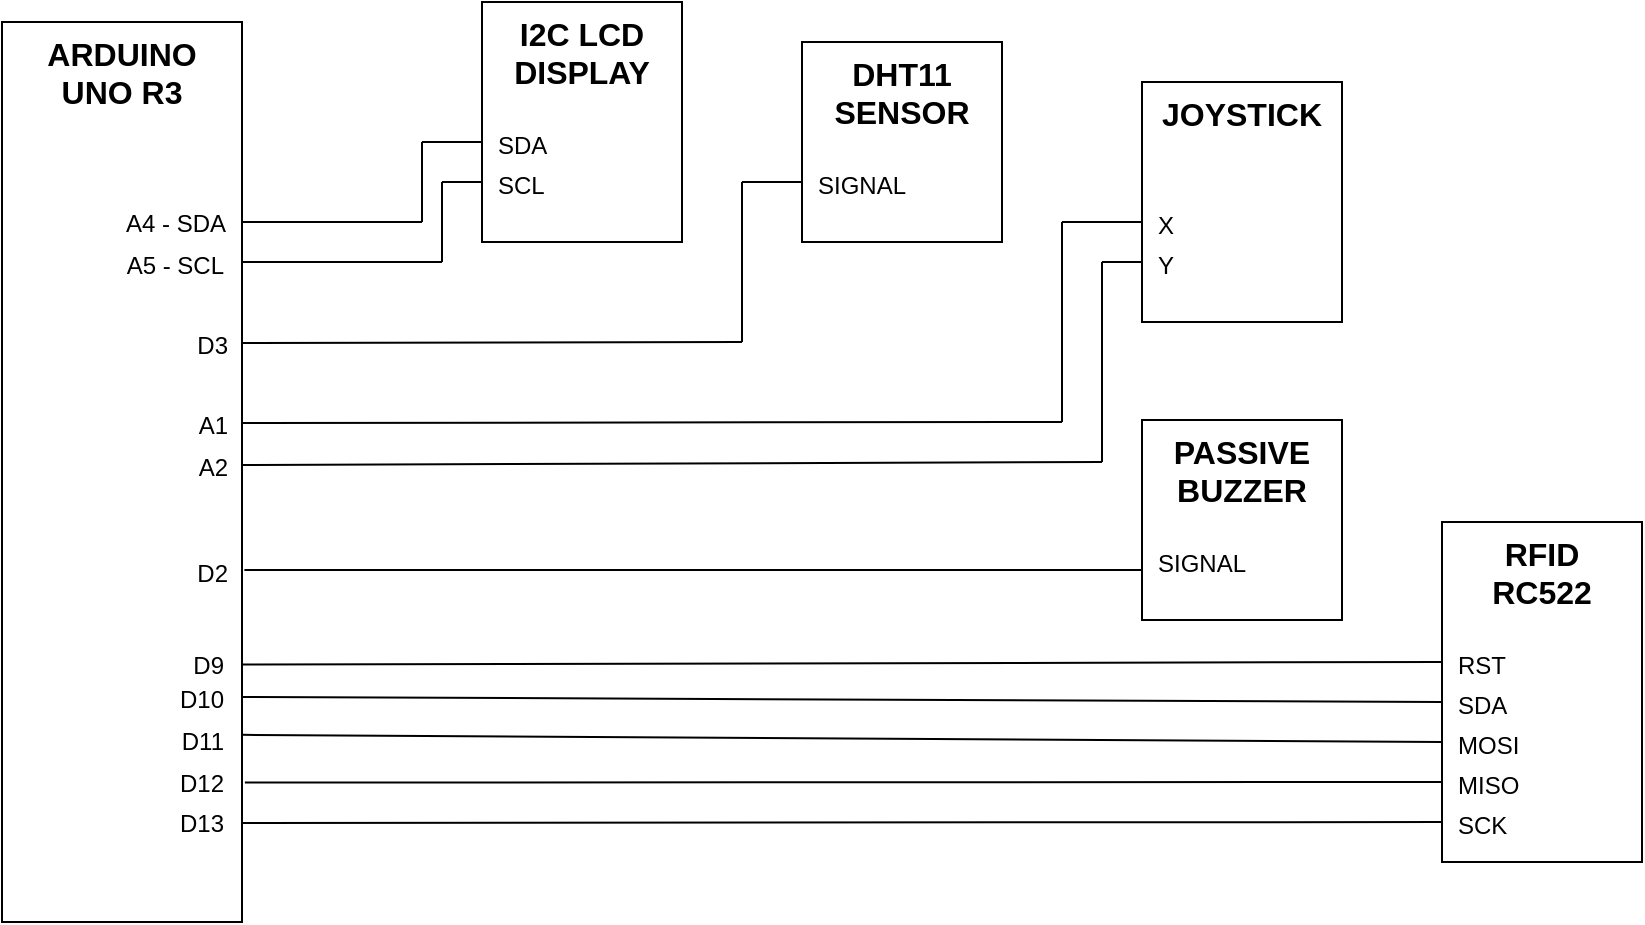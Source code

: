 <mxfile version="24.6.2" type="device">
  <diagram name="Page-1" id="16e2658f-23c8-b752-8be9-c03fbebb8bbe">
    <mxGraphModel dx="993" dy="1097" grid="1" gridSize="10" guides="1" tooltips="1" connect="1" arrows="1" fold="1" page="1" pageScale="1" pageWidth="1100" pageHeight="850" background="none" math="0" shadow="0">
      <root>
        <mxCell id="0" />
        <mxCell id="1" parent="0" />
        <mxCell id="kKuWqt6EDimaRMjclbAV-14" value="" style="rounded=0;whiteSpace=wrap;html=1;" vertex="1" parent="1">
          <mxGeometry x="320" y="40" width="100" height="120" as="geometry" />
        </mxCell>
        <mxCell id="kKuWqt6EDimaRMjclbAV-17" value="&lt;font style=&quot;font-size: 12px;&quot;&gt;SDA&lt;/font&gt;" style="text;html=1;align=left;verticalAlign=bottom;whiteSpace=wrap;rounded=0;fillColor=none;spacing=0;spacingRight=8;fontSize=14;spacingLeft=8;" vertex="1" parent="1">
          <mxGeometry x="320" y="100" width="120" height="20" as="geometry" />
        </mxCell>
        <mxCell id="kKuWqt6EDimaRMjclbAV-18" value="&lt;font style=&quot;font-size: 12px;&quot;&gt;SCL&lt;/font&gt;" style="text;html=1;align=left;verticalAlign=bottom;whiteSpace=wrap;rounded=0;fillColor=none;spacing=0;spacingRight=8;fontSize=14;spacingLeft=8;" vertex="1" parent="1">
          <mxGeometry x="320" y="120" width="120" height="20" as="geometry" />
        </mxCell>
        <mxCell id="kKuWqt6EDimaRMjclbAV-19" value="&lt;div style=&quot;border-color: var(--border-color);&quot;&gt;I2C LCD DISPLAY&lt;/div&gt;" style="text;html=1;align=center;verticalAlign=top;whiteSpace=wrap;rounded=0;fontSize=16;fontStyle=1;spacingTop=0;" vertex="1" parent="1">
          <mxGeometry x="320" y="40" width="100" height="50" as="geometry" />
        </mxCell>
        <mxCell id="kKuWqt6EDimaRMjclbAV-22" value="" style="endArrow=none;html=1;rounded=0;exitX=1;exitY=0.5;exitDx=0;exitDy=0;" edge="1" parent="1" source="kKuWqt6EDimaRMjclbAV-5">
          <mxGeometry width="50" height="50" relative="1" as="geometry">
            <mxPoint x="230" y="240" as="sourcePoint" />
            <mxPoint x="290" y="150" as="targetPoint" />
          </mxGeometry>
        </mxCell>
        <mxCell id="kKuWqt6EDimaRMjclbAV-23" value="" style="endArrow=none;html=1;rounded=0;" edge="1" parent="1">
          <mxGeometry width="50" height="50" relative="1" as="geometry">
            <mxPoint x="290" y="150" as="sourcePoint" />
            <mxPoint x="290" y="110" as="targetPoint" />
          </mxGeometry>
        </mxCell>
        <mxCell id="kKuWqt6EDimaRMjclbAV-24" value="" style="endArrow=none;html=1;rounded=0;exitX=0;exitY=0.5;exitDx=0;exitDy=0;" edge="1" parent="1" source="kKuWqt6EDimaRMjclbAV-17">
          <mxGeometry width="50" height="50" relative="1" as="geometry">
            <mxPoint x="290" y="160" as="sourcePoint" />
            <mxPoint x="290" y="110" as="targetPoint" />
          </mxGeometry>
        </mxCell>
        <mxCell id="kKuWqt6EDimaRMjclbAV-25" value="" style="endArrow=none;html=1;rounded=0;exitX=1;exitY=0.5;exitDx=0;exitDy=0;" edge="1" parent="1">
          <mxGeometry width="50" height="50" relative="1" as="geometry">
            <mxPoint x="200" y="170" as="sourcePoint" />
            <mxPoint x="300" y="170" as="targetPoint" />
          </mxGeometry>
        </mxCell>
        <mxCell id="kKuWqt6EDimaRMjclbAV-26" value="" style="endArrow=none;html=1;rounded=0;" edge="1" parent="1">
          <mxGeometry width="50" height="50" relative="1" as="geometry">
            <mxPoint x="300" y="170" as="sourcePoint" />
            <mxPoint x="300" y="130" as="targetPoint" />
          </mxGeometry>
        </mxCell>
        <mxCell id="kKuWqt6EDimaRMjclbAV-27" value="" style="endArrow=none;html=1;rounded=0;exitX=0;exitY=0.5;exitDx=0;exitDy=0;" edge="1" parent="1">
          <mxGeometry width="50" height="50" relative="1" as="geometry">
            <mxPoint x="320" y="130" as="sourcePoint" />
            <mxPoint x="300" y="130" as="targetPoint" />
          </mxGeometry>
        </mxCell>
        <mxCell id="kKuWqt6EDimaRMjclbAV-35" value="" style="endArrow=none;html=1;rounded=0;exitX=1;exitY=0.5;exitDx=0;exitDy=0;" edge="1" parent="1" source="kKuWqt6EDimaRMjclbAV-34">
          <mxGeometry width="50" height="50" relative="1" as="geometry">
            <mxPoint x="340" y="250" as="sourcePoint" />
            <mxPoint x="450" y="210" as="targetPoint" />
          </mxGeometry>
        </mxCell>
        <mxCell id="kKuWqt6EDimaRMjclbAV-36" value="" style="endArrow=none;html=1;rounded=0;" edge="1" parent="1">
          <mxGeometry width="50" height="50" relative="1" as="geometry">
            <mxPoint x="450" y="130" as="sourcePoint" />
            <mxPoint x="450" y="210" as="targetPoint" />
          </mxGeometry>
        </mxCell>
        <mxCell id="kKuWqt6EDimaRMjclbAV-37" value="" style="endArrow=none;html=1;rounded=0;" edge="1" parent="1">
          <mxGeometry width="50" height="50" relative="1" as="geometry">
            <mxPoint x="450" y="130" as="sourcePoint" />
            <mxPoint x="480" y="130" as="targetPoint" />
          </mxGeometry>
        </mxCell>
        <mxCell id="kKuWqt6EDimaRMjclbAV-42" value="" style="group" vertex="1" connectable="0" parent="1">
          <mxGeometry x="480" y="60" width="120" height="100" as="geometry" />
        </mxCell>
        <mxCell id="kKuWqt6EDimaRMjclbAV-28" value="" style="rounded=0;whiteSpace=wrap;html=1;" vertex="1" parent="kKuWqt6EDimaRMjclbAV-42">
          <mxGeometry width="100" height="100" as="geometry" />
        </mxCell>
        <mxCell id="kKuWqt6EDimaRMjclbAV-31" value="&lt;span style=&quot;font-size: 12px;&quot;&gt;SIGNAL&lt;/span&gt;" style="text;html=1;align=left;verticalAlign=bottom;whiteSpace=wrap;rounded=0;fillColor=none;spacing=0;spacingRight=8;fontSize=14;spacingLeft=8;" vertex="1" parent="kKuWqt6EDimaRMjclbAV-42">
          <mxGeometry y="60" width="90" height="20" as="geometry" />
        </mxCell>
        <mxCell id="kKuWqt6EDimaRMjclbAV-33" value="&lt;div style=&quot;border-color: var(--border-color);&quot;&gt;DHT11&lt;/div&gt;&lt;div style=&quot;border-color: var(--border-color);&quot;&gt;SENSOR&lt;/div&gt;" style="text;html=1;align=center;verticalAlign=top;whiteSpace=wrap;rounded=0;fontSize=16;fontStyle=1;spacingTop=0;" vertex="1" parent="kKuWqt6EDimaRMjclbAV-42">
          <mxGeometry width="100" height="50" as="geometry" />
        </mxCell>
        <mxCell id="kKuWqt6EDimaRMjclbAV-43" value="" style="group" vertex="1" connectable="0" parent="1">
          <mxGeometry x="650" y="80" width="120" height="120" as="geometry" />
        </mxCell>
        <mxCell id="kKuWqt6EDimaRMjclbAV-38" value="" style="rounded=0;whiteSpace=wrap;html=1;" vertex="1" parent="kKuWqt6EDimaRMjclbAV-43">
          <mxGeometry width="100" height="120" as="geometry" />
        </mxCell>
        <mxCell id="kKuWqt6EDimaRMjclbAV-39" value="&lt;font style=&quot;font-size: 12px;&quot;&gt;X&lt;/font&gt;" style="text;html=1;align=left;verticalAlign=bottom;whiteSpace=wrap;rounded=0;fillColor=none;spacing=0;spacingRight=8;fontSize=14;spacingLeft=8;" vertex="1" parent="kKuWqt6EDimaRMjclbAV-43">
          <mxGeometry y="60" width="120" height="20" as="geometry" />
        </mxCell>
        <mxCell id="kKuWqt6EDimaRMjclbAV-40" value="&lt;font style=&quot;font-size: 12px;&quot;&gt;Y&lt;/font&gt;" style="text;html=1;align=left;verticalAlign=bottom;whiteSpace=wrap;rounded=0;fillColor=none;spacing=0;spacingRight=8;fontSize=14;spacingLeft=8;" vertex="1" parent="kKuWqt6EDimaRMjclbAV-43">
          <mxGeometry y="80" width="120" height="20" as="geometry" />
        </mxCell>
        <mxCell id="kKuWqt6EDimaRMjclbAV-41" value="&lt;div style=&quot;border-color: var(--border-color);&quot;&gt;JOYSTICK&lt;/div&gt;" style="text;html=1;align=center;verticalAlign=top;whiteSpace=wrap;rounded=0;fontSize=16;fontStyle=1;spacingTop=0;" vertex="1" parent="kKuWqt6EDimaRMjclbAV-43">
          <mxGeometry width="100" height="50" as="geometry" />
        </mxCell>
        <mxCell id="kKuWqt6EDimaRMjclbAV-4" value="" style="rounded=0;whiteSpace=wrap;html=1;" vertex="1" parent="1">
          <mxGeometry x="80" y="50" width="120" height="450" as="geometry" />
        </mxCell>
        <mxCell id="kKuWqt6EDimaRMjclbAV-5" value="&lt;font style=&quot;font-size: 12px;&quot;&gt;A4 - SDA&lt;/font&gt;" style="text;html=1;align=right;verticalAlign=middle;whiteSpace=wrap;rounded=0;fillColor=none;spacing=0;spacingRight=8;fontSize=14;" vertex="1" parent="1">
          <mxGeometry x="80" y="140" width="120" height="20" as="geometry" />
        </mxCell>
        <mxCell id="kKuWqt6EDimaRMjclbAV-13" value="&lt;font style=&quot;font-size: 12px;&quot;&gt;A5 - SCL&lt;/font&gt;" style="text;html=1;align=right;verticalAlign=middle;whiteSpace=wrap;rounded=0;fillColor=none;spacing=0;spacingRight=8;fontSize=14;" vertex="1" parent="1">
          <mxGeometry x="80" y="160" width="118.5" height="21" as="geometry" />
        </mxCell>
        <mxCell id="kKuWqt6EDimaRMjclbAV-20" value="&lt;div style=&quot;font-size: 16px;&quot;&gt;ARDUINO&lt;/div&gt;&lt;div style=&quot;font-size: 16px;&quot;&gt;UNO R3&lt;/div&gt;" style="text;html=1;align=center;verticalAlign=top;whiteSpace=wrap;rounded=0;fontSize=16;fontStyle=1;spacingTop=0;" vertex="1" parent="1">
          <mxGeometry x="80" y="50" width="120" height="50" as="geometry" />
        </mxCell>
        <mxCell id="kKuWqt6EDimaRMjclbAV-34" value="&lt;font style=&quot;font-size: 12px;&quot;&gt;D3&lt;/font&gt;" style="text;html=1;align=right;verticalAlign=middle;whiteSpace=wrap;rounded=0;fillColor=none;spacing=0;spacingRight=8;fontSize=14;" vertex="1" parent="1">
          <mxGeometry x="81.5" y="200" width="118.5" height="21" as="geometry" />
        </mxCell>
        <mxCell id="kKuWqt6EDimaRMjclbAV-44" value="&lt;font style=&quot;font-size: 12px;&quot;&gt;A1&lt;/font&gt;" style="text;html=1;align=right;verticalAlign=middle;whiteSpace=wrap;rounded=0;fillColor=none;spacing=0;spacingRight=8;fontSize=14;" vertex="1" parent="1">
          <mxGeometry x="81.5" y="240" width="118.5" height="21" as="geometry" />
        </mxCell>
        <mxCell id="kKuWqt6EDimaRMjclbAV-45" value="&lt;font style=&quot;font-size: 12px;&quot;&gt;A2&lt;/font&gt;" style="text;html=1;align=right;verticalAlign=middle;whiteSpace=wrap;rounded=0;fillColor=none;spacing=0;spacingRight=8;fontSize=14;" vertex="1" parent="1">
          <mxGeometry x="81.5" y="261" width="118.5" height="21" as="geometry" />
        </mxCell>
        <mxCell id="kKuWqt6EDimaRMjclbAV-46" value="" style="endArrow=none;html=1;rounded=0;exitX=1;exitY=0.5;exitDx=0;exitDy=0;" edge="1" parent="1" source="kKuWqt6EDimaRMjclbAV-44">
          <mxGeometry width="50" height="50" relative="1" as="geometry">
            <mxPoint x="220" y="280" as="sourcePoint" />
            <mxPoint x="610" y="250" as="targetPoint" />
          </mxGeometry>
        </mxCell>
        <mxCell id="kKuWqt6EDimaRMjclbAV-50" value="" style="endArrow=none;html=1;rounded=0;exitX=1;exitY=0.5;exitDx=0;exitDy=0;" edge="1" parent="1" source="kKuWqt6EDimaRMjclbAV-45">
          <mxGeometry width="50" height="50" relative="1" as="geometry">
            <mxPoint x="220" y="272" as="sourcePoint" />
            <mxPoint x="630" y="270" as="targetPoint" />
          </mxGeometry>
        </mxCell>
        <mxCell id="kKuWqt6EDimaRMjclbAV-54" value="" style="rounded=0;whiteSpace=wrap;html=1;" vertex="1" parent="1">
          <mxGeometry x="800" y="300" width="100" height="170" as="geometry" />
        </mxCell>
        <mxCell id="kKuWqt6EDimaRMjclbAV-55" value="&lt;font style=&quot;font-size: 12px;&quot;&gt;RST&lt;/font&gt;" style="text;html=1;align=left;verticalAlign=bottom;whiteSpace=wrap;rounded=0;fillColor=none;spacing=0;spacingRight=8;fontSize=14;spacingLeft=8;" vertex="1" parent="1">
          <mxGeometry x="800" y="360" width="90" height="20" as="geometry" />
        </mxCell>
        <mxCell id="kKuWqt6EDimaRMjclbAV-56" value="&lt;font style=&quot;font-size: 12px;&quot;&gt;SDA&lt;/font&gt;" style="text;html=1;align=left;verticalAlign=bottom;whiteSpace=wrap;rounded=0;fillColor=none;spacing=0;spacingRight=8;fontSize=14;spacingLeft=8;" vertex="1" parent="1">
          <mxGeometry x="800" y="380" width="90" height="20" as="geometry" />
        </mxCell>
        <mxCell id="kKuWqt6EDimaRMjclbAV-57" value="&lt;div style=&quot;border-color: var(--border-color);&quot;&gt;RFID&lt;/div&gt;&lt;div style=&quot;border-color: var(--border-color);&quot;&gt;RC522&lt;/div&gt;" style="text;html=1;align=center;verticalAlign=top;whiteSpace=wrap;rounded=0;fontSize=16;fontStyle=1;spacingTop=0;" vertex="1" parent="1">
          <mxGeometry x="800" y="300" width="100" height="50" as="geometry" />
        </mxCell>
        <mxCell id="kKuWqt6EDimaRMjclbAV-58" value="&lt;font style=&quot;font-size: 12px;&quot;&gt;MOSI&lt;/font&gt;" style="text;html=1;align=left;verticalAlign=bottom;whiteSpace=wrap;rounded=0;fillColor=none;spacing=0;spacingRight=8;fontSize=14;spacingLeft=8;" vertex="1" parent="1">
          <mxGeometry x="800" y="400" width="90" height="20" as="geometry" />
        </mxCell>
        <mxCell id="kKuWqt6EDimaRMjclbAV-59" value="&lt;font style=&quot;font-size: 12px;&quot;&gt;MISO&lt;/font&gt;" style="text;html=1;align=left;verticalAlign=bottom;whiteSpace=wrap;rounded=0;fillColor=none;spacing=0;spacingRight=8;fontSize=14;spacingLeft=8;" vertex="1" parent="1">
          <mxGeometry x="800" y="420" width="90" height="20" as="geometry" />
        </mxCell>
        <mxCell id="kKuWqt6EDimaRMjclbAV-60" value="&lt;font style=&quot;font-size: 12px;&quot;&gt;SCK&lt;/font&gt;" style="text;html=1;align=left;verticalAlign=bottom;whiteSpace=wrap;rounded=0;fillColor=none;spacing=0;spacingRight=8;fontSize=14;spacingLeft=8;" vertex="1" parent="1">
          <mxGeometry x="800" y="440" width="90" height="20" as="geometry" />
        </mxCell>
        <mxCell id="kKuWqt6EDimaRMjclbAV-61" value="" style="endArrow=none;html=1;rounded=0;entryX=0;entryY=0.5;entryDx=0;entryDy=0;exitX=0.997;exitY=0.714;exitDx=0;exitDy=0;exitPerimeter=0;" edge="1" parent="1" source="kKuWqt6EDimaRMjclbAV-4" target="kKuWqt6EDimaRMjclbAV-55">
          <mxGeometry width="50" height="50" relative="1" as="geometry">
            <mxPoint x="300" y="370" as="sourcePoint" />
            <mxPoint x="600" y="370" as="targetPoint" />
          </mxGeometry>
        </mxCell>
        <mxCell id="kKuWqt6EDimaRMjclbAV-62" value="" style="endArrow=none;html=1;rounded=0;entryX=0;entryY=0.5;entryDx=0;entryDy=0;exitX=1.004;exitY=0.89;exitDx=0;exitDy=0;exitPerimeter=0;" edge="1" parent="1" source="kKuWqt6EDimaRMjclbAV-4" target="kKuWqt6EDimaRMjclbAV-60">
          <mxGeometry width="50" height="50" relative="1" as="geometry">
            <mxPoint x="440" y="449.83" as="sourcePoint" />
            <mxPoint x="640" y="449.83" as="targetPoint" />
          </mxGeometry>
        </mxCell>
        <mxCell id="kKuWqt6EDimaRMjclbAV-63" value="" style="endArrow=none;html=1;rounded=0;entryX=0;entryY=0.5;entryDx=0;entryDy=0;exitX=1;exitY=0.75;exitDx=0;exitDy=0;" edge="1" parent="1" source="kKuWqt6EDimaRMjclbAV-4" target="kKuWqt6EDimaRMjclbAV-56">
          <mxGeometry width="50" height="50" relative="1" as="geometry">
            <mxPoint x="440" y="389.83" as="sourcePoint" />
            <mxPoint x="640" y="389.83" as="targetPoint" />
          </mxGeometry>
        </mxCell>
        <mxCell id="kKuWqt6EDimaRMjclbAV-64" value="" style="endArrow=none;html=1;rounded=0;entryX=0;entryY=0.5;entryDx=0;entryDy=0;exitX=0.997;exitY=0.792;exitDx=0;exitDy=0;exitPerimeter=0;" edge="1" parent="1" source="kKuWqt6EDimaRMjclbAV-4" target="kKuWqt6EDimaRMjclbAV-58">
          <mxGeometry width="50" height="50" relative="1" as="geometry">
            <mxPoint x="440" y="409.83" as="sourcePoint" />
            <mxPoint x="640" y="409.83" as="targetPoint" />
          </mxGeometry>
        </mxCell>
        <mxCell id="kKuWqt6EDimaRMjclbAV-65" value="" style="endArrow=none;html=1;rounded=0;entryX=0;entryY=0.5;entryDx=0;entryDy=0;exitX=1.012;exitY=0.845;exitDx=0;exitDy=0;exitPerimeter=0;" edge="1" parent="1" source="kKuWqt6EDimaRMjclbAV-4" target="kKuWqt6EDimaRMjclbAV-59">
          <mxGeometry width="50" height="50" relative="1" as="geometry">
            <mxPoint x="440" y="429.83" as="sourcePoint" />
            <mxPoint x="640" y="429.83" as="targetPoint" />
          </mxGeometry>
        </mxCell>
        <mxCell id="kKuWqt6EDimaRMjclbAV-66" value="&lt;font style=&quot;font-size: 12px;&quot;&gt;D9&lt;/font&gt;" style="text;html=1;align=right;verticalAlign=middle;whiteSpace=wrap;rounded=0;fillColor=none;spacing=0;spacingRight=8;fontSize=14;" vertex="1" parent="1">
          <mxGeometry x="80" y="360" width="118.5" height="21" as="geometry" />
        </mxCell>
        <mxCell id="kKuWqt6EDimaRMjclbAV-67" value="&lt;font style=&quot;font-size: 12px;&quot;&gt;D10&lt;/font&gt;" style="text;html=1;align=right;verticalAlign=middle;whiteSpace=wrap;rounded=0;fillColor=none;spacing=0;spacingRight=8;fontSize=14;" vertex="1" parent="1">
          <mxGeometry x="80" y="377" width="118.5" height="21" as="geometry" />
        </mxCell>
        <mxCell id="kKuWqt6EDimaRMjclbAV-68" value="&lt;font style=&quot;font-size: 12px;&quot;&gt;D11&lt;/font&gt;" style="text;html=1;align=right;verticalAlign=middle;whiteSpace=wrap;rounded=0;fillColor=none;spacing=0;spacingRight=8;fontSize=14;" vertex="1" parent="1">
          <mxGeometry x="80" y="398" width="118.5" height="21" as="geometry" />
        </mxCell>
        <mxCell id="kKuWqt6EDimaRMjclbAV-69" value="&lt;font style=&quot;font-size: 12px;&quot;&gt;D12&lt;/font&gt;" style="text;html=1;align=right;verticalAlign=middle;whiteSpace=wrap;rounded=0;fillColor=none;spacing=0;spacingRight=8;fontSize=14;" vertex="1" parent="1">
          <mxGeometry x="80" y="419" width="118.5" height="21" as="geometry" />
        </mxCell>
        <mxCell id="kKuWqt6EDimaRMjclbAV-70" value="&lt;font style=&quot;font-size: 12px;&quot;&gt;D13&lt;/font&gt;" style="text;html=1;align=right;verticalAlign=middle;whiteSpace=wrap;rounded=0;fillColor=none;spacing=0;spacingRight=8;fontSize=14;" vertex="1" parent="1">
          <mxGeometry x="80" y="439" width="118.5" height="21" as="geometry" />
        </mxCell>
        <mxCell id="kKuWqt6EDimaRMjclbAV-90" value="" style="endArrow=none;html=1;rounded=0;entryX=0;entryY=0.5;entryDx=0;entryDy=0;" edge="1" parent="1" target="kKuWqt6EDimaRMjclbAV-39">
          <mxGeometry width="50" height="50" relative="1" as="geometry">
            <mxPoint x="610" y="150" as="sourcePoint" />
            <mxPoint x="690" y="350" as="targetPoint" />
          </mxGeometry>
        </mxCell>
        <mxCell id="kKuWqt6EDimaRMjclbAV-91" value="" style="endArrow=none;html=1;rounded=0;entryX=0;entryY=0.5;entryDx=0;entryDy=0;" edge="1" parent="1" target="kKuWqt6EDimaRMjclbAV-40">
          <mxGeometry width="50" height="50" relative="1" as="geometry">
            <mxPoint x="630" y="170" as="sourcePoint" />
            <mxPoint x="610" y="181" as="targetPoint" />
          </mxGeometry>
        </mxCell>
        <mxCell id="kKuWqt6EDimaRMjclbAV-92" value="" style="endArrow=none;html=1;rounded=0;" edge="1" parent="1">
          <mxGeometry width="50" height="50" relative="1" as="geometry">
            <mxPoint x="630" y="270" as="sourcePoint" />
            <mxPoint x="630" y="170" as="targetPoint" />
          </mxGeometry>
        </mxCell>
        <mxCell id="kKuWqt6EDimaRMjclbAV-93" value="" style="endArrow=none;html=1;rounded=0;" edge="1" parent="1">
          <mxGeometry width="50" height="50" relative="1" as="geometry">
            <mxPoint x="610" y="250" as="sourcePoint" />
            <mxPoint x="610" y="150" as="targetPoint" />
          </mxGeometry>
        </mxCell>
        <mxCell id="kKuWqt6EDimaRMjclbAV-96" value="" style="group" vertex="1" connectable="0" parent="1">
          <mxGeometry x="650" y="249" width="120" height="100" as="geometry" />
        </mxCell>
        <mxCell id="kKuWqt6EDimaRMjclbAV-97" value="" style="rounded=0;whiteSpace=wrap;html=1;" vertex="1" parent="kKuWqt6EDimaRMjclbAV-96">
          <mxGeometry width="100" height="100" as="geometry" />
        </mxCell>
        <mxCell id="kKuWqt6EDimaRMjclbAV-98" value="&lt;span style=&quot;font-size: 12px;&quot;&gt;SIGNAL&lt;/span&gt;" style="text;html=1;align=left;verticalAlign=bottom;whiteSpace=wrap;rounded=0;fillColor=none;spacing=0;spacingRight=8;fontSize=14;spacingLeft=8;" vertex="1" parent="kKuWqt6EDimaRMjclbAV-96">
          <mxGeometry y="60" width="90" height="20" as="geometry" />
        </mxCell>
        <mxCell id="kKuWqt6EDimaRMjclbAV-99" value="&lt;div style=&quot;border-color: var(--border-color);&quot;&gt;PASSIVE&lt;/div&gt;&lt;div style=&quot;border-color: var(--border-color);&quot;&gt;BUZZER&lt;/div&gt;" style="text;html=1;align=center;verticalAlign=top;whiteSpace=wrap;rounded=0;fontSize=16;fontStyle=1;spacingTop=0;" vertex="1" parent="kKuWqt6EDimaRMjclbAV-96">
          <mxGeometry width="100" height="50" as="geometry" />
        </mxCell>
        <mxCell id="kKuWqt6EDimaRMjclbAV-100" value="" style="endArrow=none;html=1;rounded=0;entryX=0;entryY=0.75;entryDx=0;entryDy=0;exitX=1.01;exitY=0.609;exitDx=0;exitDy=0;exitPerimeter=0;" edge="1" parent="1" source="kKuWqt6EDimaRMjclbAV-4" target="kKuWqt6EDimaRMjclbAV-97">
          <mxGeometry width="50" height="50" relative="1" as="geometry">
            <mxPoint x="220" y="324" as="sourcePoint" />
            <mxPoint x="540" y="290" as="targetPoint" />
          </mxGeometry>
        </mxCell>
        <mxCell id="kKuWqt6EDimaRMjclbAV-101" value="&lt;font style=&quot;font-size: 12px;&quot;&gt;D2&lt;/font&gt;" style="text;html=1;align=right;verticalAlign=middle;whiteSpace=wrap;rounded=0;fillColor=none;spacing=0;spacingRight=8;fontSize=14;" vertex="1" parent="1">
          <mxGeometry x="81.5" y="314.5" width="118.5" height="21" as="geometry" />
        </mxCell>
      </root>
    </mxGraphModel>
  </diagram>
</mxfile>
